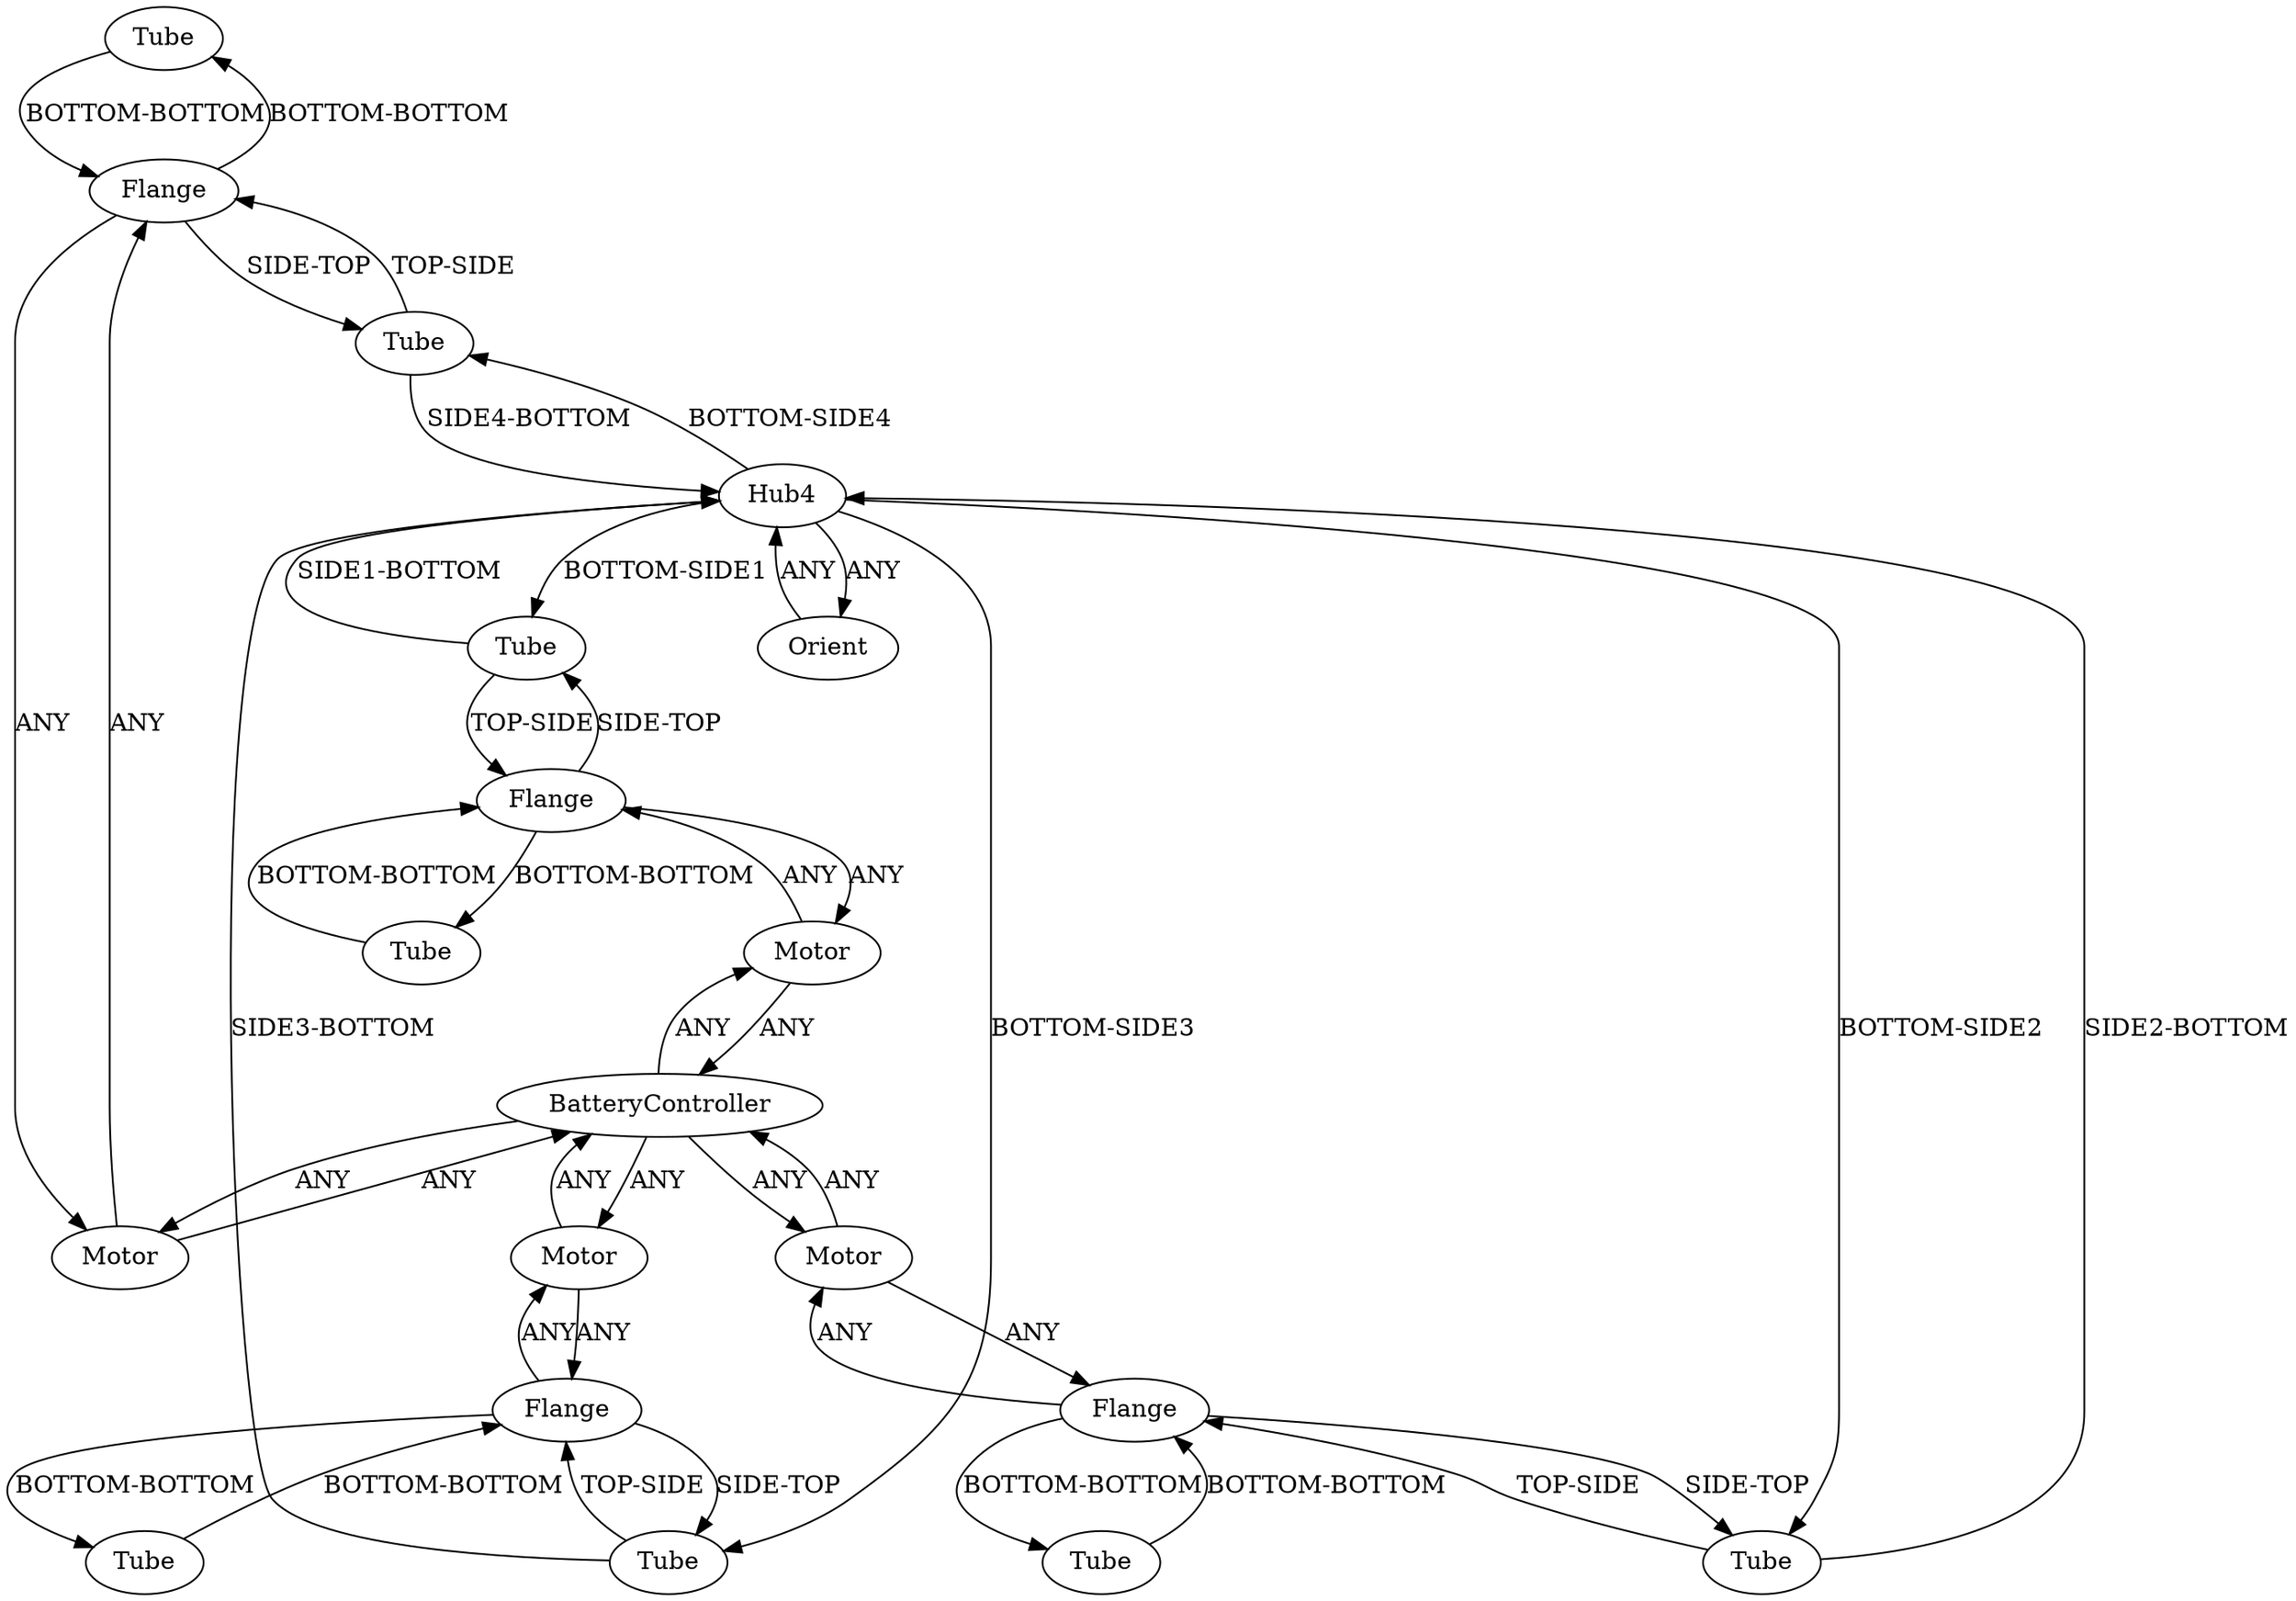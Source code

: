 /* Created by igraph 0.10.2 */
digraph {
  0 [
    instance=Tube_instance_1
    label=Tube
  ];
  1 [
    instance=Motor_instance_1
    label=Motor
  ];
  2 [
    instance=Tube_instance_2
    label=Tube
  ];
  3 [
    instance=Tube_instance_3
    label=Tube
  ];
  4 [
    instance=Tube_instance_4
    label=Tube
  ];
  5 [
    instance=Motor_instance_2
    label=Motor
  ];
  6 [
    instance=Flange_instance_1
    label=Flange
  ];
  7 [
    instance=Hub4_instance_1
    label=Hub4
  ];
  8 [
    instance=Tube_instance_5
    label=Tube
  ];
  9 [
    instance=Tube_instance_6
    label=Tube
  ];
  10 [
    instance=Orient
    label=Orient
  ];
  11 [
    instance=BatteryController_instance_1
    label=BatteryController
  ];
  12 [
    instance=Motor_instance_3
    label=Motor
  ];
  13 [
    instance=Flange_instance_2
    label=Flange
  ];
  14 [
    instance=Flange_instance_3
    label=Flange
  ];
  15 [
    instance=Motor_instance_4
    label=Motor
  ];
  16 [
    instance=Flange_instance_4
    label=Flange
  ];
  17 [
    instance=Tube_instance_7
    label=Tube
  ];
  18 [
    instance=Tube_instance_8
    label=Tube
  ];

  0 -> 13 [
    label="BOTTOM-BOTTOM"
  ];
  1 -> 11 [
    label=ANY
  ];
  1 -> 16 [
    label=ANY
  ];
  2 -> 7 [
    label="SIDE1-BOTTOM"
  ];
  2 -> 16 [
    label="TOP-SIDE"
  ];
  3 -> 14 [
    label="BOTTOM-BOTTOM"
  ];
  4 -> 16 [
    label="BOTTOM-BOTTOM"
  ];
  5 -> 11 [
    label=ANY
  ];
  5 -> 13 [
    label=ANY
  ];
  6 -> 8 [
    label="BOTTOM-BOTTOM"
  ];
  6 -> 9 [
    label="SIDE-TOP"
  ];
  6 -> 12 [
    label=ANY
  ];
  7 -> 9 [
    label="BOTTOM-SIDE2"
  ];
  7 -> 2 [
    label="BOTTOM-SIDE1"
  ];
  7 -> 17 [
    label="BOTTOM-SIDE4"
  ];
  7 -> 18 [
    label="BOTTOM-SIDE3"
  ];
  7 -> 10 [
    label=ANY
  ];
  8 -> 6 [
    label="BOTTOM-BOTTOM"
  ];
  9 -> 7 [
    label="SIDE2-BOTTOM"
  ];
  9 -> 6 [
    label="TOP-SIDE"
  ];
  10 -> 7 [
    label=ANY
  ];
  11 -> 1 [
    label=ANY
  ];
  11 -> 15 [
    label=ANY
  ];
  11 -> 12 [
    label=ANY
  ];
  11 -> 5 [
    label=ANY
  ];
  12 -> 6 [
    label=ANY
  ];
  12 -> 11 [
    label=ANY
  ];
  13 -> 17 [
    label="SIDE-TOP"
  ];
  13 -> 0 [
    label="BOTTOM-BOTTOM"
  ];
  13 -> 5 [
    label=ANY
  ];
  14 -> 3 [
    label="BOTTOM-BOTTOM"
  ];
  14 -> 18 [
    label="SIDE-TOP"
  ];
  14 -> 15 [
    label=ANY
  ];
  15 -> 14 [
    label=ANY
  ];
  15 -> 11 [
    label=ANY
  ];
  16 -> 1 [
    label=ANY
  ];
  16 -> 2 [
    label="SIDE-TOP"
  ];
  16 -> 4 [
    label="BOTTOM-BOTTOM"
  ];
  17 -> 7 [
    label="SIDE4-BOTTOM"
  ];
  17 -> 13 [
    label="TOP-SIDE"
  ];
  18 -> 14 [
    label="TOP-SIDE"
  ];
  18 -> 7 [
    label="SIDE3-BOTTOM"
  ];
}
